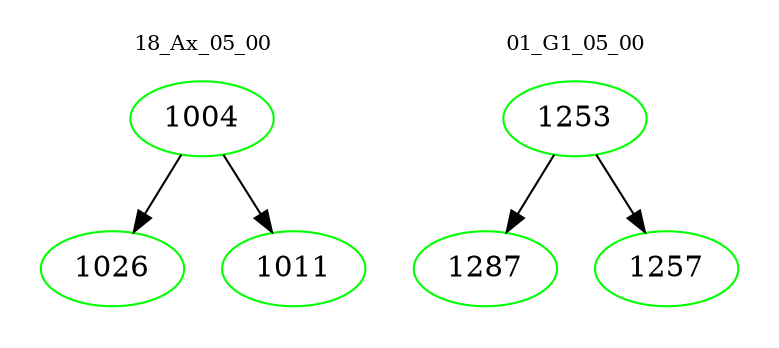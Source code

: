 digraph{
subgraph cluster_0 {
color = white
label = "18_Ax_05_00";
fontsize=10;
T0_1004 [label="1004", color="green"]
T0_1004 -> T0_1026 [color="black"]
T0_1026 [label="1026", color="green"]
T0_1004 -> T0_1011 [color="black"]
T0_1011 [label="1011", color="green"]
}
subgraph cluster_1 {
color = white
label = "01_G1_05_00";
fontsize=10;
T1_1253 [label="1253", color="green"]
T1_1253 -> T1_1287 [color="black"]
T1_1287 [label="1287", color="green"]
T1_1253 -> T1_1257 [color="black"]
T1_1257 [label="1257", color="green"]
}
}

